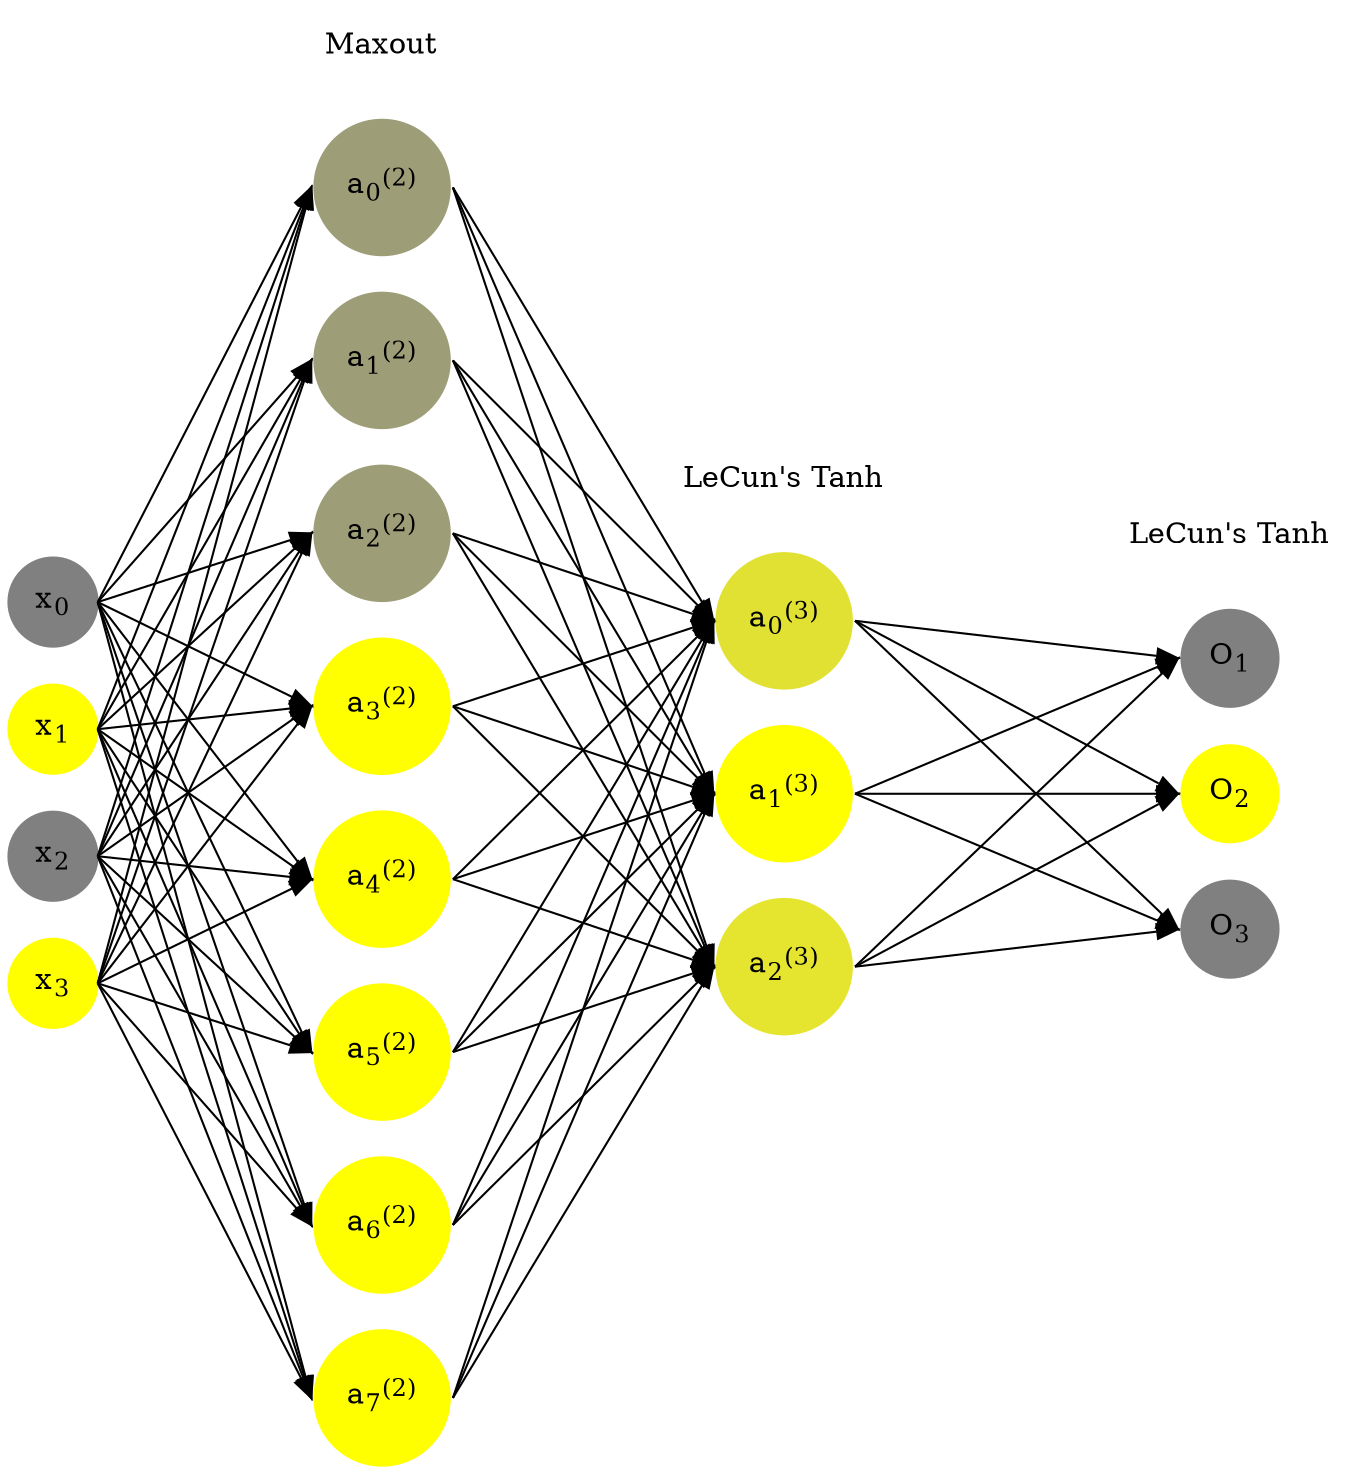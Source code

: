 digraph G {
	rankdir = LR;
	splines=false;
	edge[style=invis];
	ranksep= 1.4;
	{
	node [shape=circle, color="0.1667, 0.0, 0.5", style=filled, fillcolor="0.1667, 0.0, 0.5"];
	x0 [label=<x<sub>0</sub>>];
	}
	{
	node [shape=circle, color="0.1667, 1.0, 1.0", style=filled, fillcolor="0.1667, 1.0, 1.0"];
	x1 [label=<x<sub>1</sub>>];
	}
	{
	node [shape=circle, color="0.1667, 0.0, 0.5", style=filled, fillcolor="0.1667, 0.0, 0.5"];
	x2 [label=<x<sub>2</sub>>];
	}
	{
	node [shape=circle, color="0.1667, 1.0, 1.0", style=filled, fillcolor="0.1667, 1.0, 1.0"];
	x3 [label=<x<sub>3</sub>>];
	}
	{
	node [shape=circle, color="0.1667, 0.234359, 0.617180", style=filled, fillcolor="0.1667, 0.234359, 0.617180"];
	a02 [label=<a<sub>0</sub><sup>(2)</sup>>];
	}
	{
	node [shape=circle, color="0.1667, 0.234359, 0.617180", style=filled, fillcolor="0.1667, 0.234359, 0.617180"];
	a12 [label=<a<sub>1</sub><sup>(2)</sup>>];
	}
	{
	node [shape=circle, color="0.1667, 0.234359, 0.617180", style=filled, fillcolor="0.1667, 0.234359, 0.617180"];
	a22 [label=<a<sub>2</sub><sup>(2)</sup>>];
	}
	{
	node [shape=circle, color="0.1667, 1.331775, 1.165888", style=filled, fillcolor="0.1667, 1.331775, 1.165888"];
	a32 [label=<a<sub>3</sub><sup>(2)</sup>>];
	}
	{
	node [shape=circle, color="0.1667, 1.331775, 1.165888", style=filled, fillcolor="0.1667, 1.331775, 1.165888"];
	a42 [label=<a<sub>4</sub><sup>(2)</sup>>];
	}
	{
	node [shape=circle, color="0.1667, 1.331775, 1.165888", style=filled, fillcolor="0.1667, 1.331775, 1.165888"];
	a52 [label=<a<sub>5</sub><sup>(2)</sup>>];
	}
	{
	node [shape=circle, color="0.1667, 1.331775, 1.165888", style=filled, fillcolor="0.1667, 1.331775, 1.165888"];
	a62 [label=<a<sub>6</sub><sup>(2)</sup>>];
	}
	{
	node [shape=circle, color="0.1667, 1.331775, 1.165888", style=filled, fillcolor="0.1667, 1.331775, 1.165888"];
	a72 [label=<a<sub>7</sub><sup>(2)</sup>>];
	}
	{
	node [shape=circle, color="0.1667, 0.765615, 0.882808", style=filled, fillcolor="0.1667, 0.765615, 0.882808"];
	a03 [label=<a<sub>0</sub><sup>(3)</sup>>];
	}
	{
	node [shape=circle, color="0.1667, 1.171470, 1.085735", style=filled, fillcolor="0.1667, 1.171470, 1.085735"];
	a13 [label=<a<sub>1</sub><sup>(3)</sup>>];
	}
	{
	node [shape=circle, color="0.1667, 0.792071, 0.896036", style=filled, fillcolor="0.1667, 0.792071, 0.896036"];
	a23 [label=<a<sub>2</sub><sup>(3)</sup>>];
	}
	{
	node [shape=circle, color="0.1667, 0.0, 0.5", style=filled, fillcolor="0.1667, 0.0, 0.5"];
	O1 [label=<O<sub>1</sub>>];
	}
	{
	node [shape=circle, color="0.1667, 1.0, 1.0", style=filled, fillcolor="0.1667, 1.0, 1.0"];
	O2 [label=<O<sub>2</sub>>];
	}
	{
	node [shape=circle, color="0.1667, 0.0, 0.5", style=filled, fillcolor="0.1667, 0.0, 0.5"];
	O3 [label=<O<sub>3</sub>>];
	}
	{
	rank=same;
	x0->x1->x2->x3;
	}
	{
	rank=same;
	a02->a12->a22->a32->a42->a52->a62->a72;
	}
	{
	rank=same;
	a03->a13->a23;
	}
	{
	rank=same;
	O1->O2->O3;
	}
	l1 [shape=plaintext,label="Maxout"];
	l1->a02;
	{rank=same; l1;a02};
	l2 [shape=plaintext,label="LeCun's Tanh"];
	l2->a03;
	{rank=same; l2;a03};
	l3 [shape=plaintext,label="LeCun's Tanh"];
	l3->O1;
	{rank=same; l3;O1};
edge[style=solid, tailport=e, headport=w];
	{x0;x1;x2;x3} -> {a02;a12;a22;a32;a42;a52;a62;a72};
	{a02;a12;a22;a32;a42;a52;a62;a72} -> {a03;a13;a23};
	{a03;a13;a23} -> {O1,O2,O3};
}